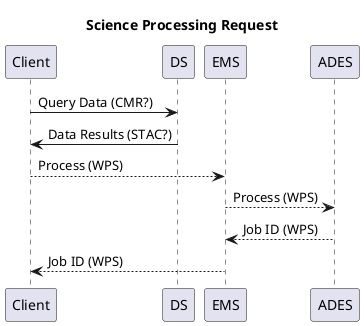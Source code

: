 @startuml
title Science Processing Request

Client -> DS: Query Data (CMR?)
DS -> Client: Data Results (STAC?)
Client --> EMS: Process (WPS)
EMS --> ADES: Process (WPS)
ADES --> EMS : Job ID (WPS)
EMS --> Client : Job ID (WPS)


@enduml
